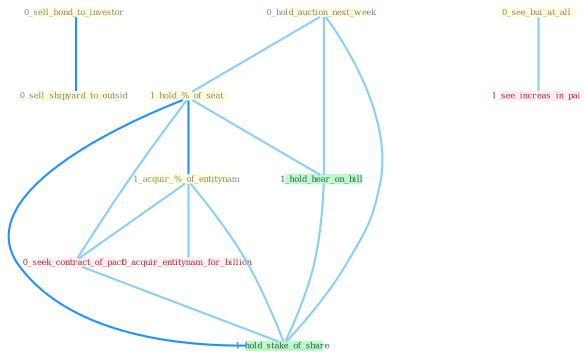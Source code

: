 Graph G{ 
    node
    [shape=polygon,style=filled,width=.5,height=.06,color="#BDFCC9",fixedsize=true,fontsize=4,
    fontcolor="#2f4f4f"];
    {node
    [color="#ffffe0", fontcolor="#8b7d6b"] "0_sell_bond_to_investor " "0_hold_auction_next_week " "1_hold_%_of_seat " "0_sell_shipyard_to_outsid " "0_see_bui_at_all " "1_acquir_%_of_entitynam "}
{node [color="#fff0f5", fontcolor="#b22222"] "0_seek_contract_of_pact " "0_acquir_entitynam_for_billion " "1_see_increas_in_pai "}
edge [color="#B0E2FF"];

	"0_sell_bond_to_investor " -- "0_sell_shipyard_to_outsid " [w="2", color="#1e90ff" , len=0.8];
	"0_hold_auction_next_week " -- "1_hold_%_of_seat " [w="1", color="#87cefa" ];
	"0_hold_auction_next_week " -- "1_hold_hear_on_bill " [w="1", color="#87cefa" ];
	"0_hold_auction_next_week " -- "1_hold_stake_of_share " [w="1", color="#87cefa" ];
	"1_hold_%_of_seat " -- "1_acquir_%_of_entitynam " [w="2", color="#1e90ff" , len=0.8];
	"1_hold_%_of_seat " -- "0_seek_contract_of_pact " [w="1", color="#87cefa" ];
	"1_hold_%_of_seat " -- "1_hold_hear_on_bill " [w="1", color="#87cefa" ];
	"1_hold_%_of_seat " -- "1_hold_stake_of_share " [w="2", color="#1e90ff" , len=0.8];
	"0_see_bui_at_all " -- "1_see_increas_in_pai " [w="1", color="#87cefa" ];
	"1_acquir_%_of_entitynam " -- "0_seek_contract_of_pact " [w="1", color="#87cefa" ];
	"1_acquir_%_of_entitynam " -- "0_acquir_entitynam_for_billion " [w="1", color="#87cefa" ];
	"1_acquir_%_of_entitynam " -- "1_hold_stake_of_share " [w="1", color="#87cefa" ];
	"0_seek_contract_of_pact " -- "1_hold_stake_of_share " [w="1", color="#87cefa" ];
	"1_hold_hear_on_bill " -- "1_hold_stake_of_share " [w="1", color="#87cefa" ];
}